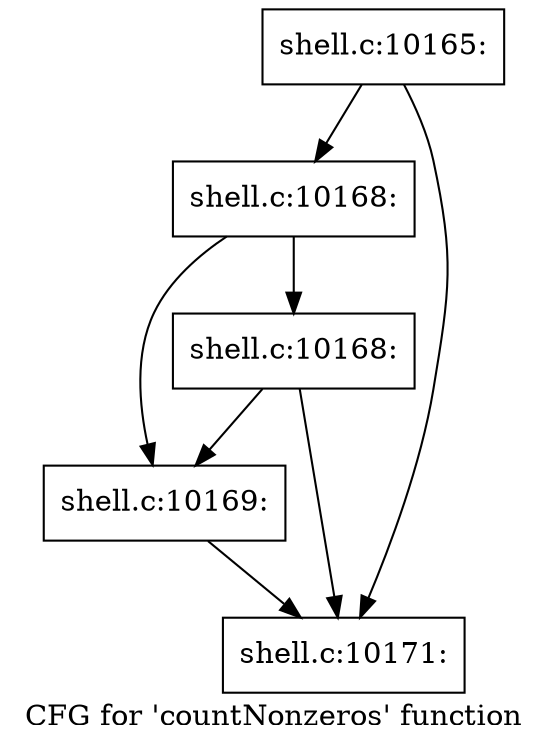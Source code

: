 digraph "CFG for 'countNonzeros' function" {
	label="CFG for 'countNonzeros' function";

	Node0x560276c95b40 [shape=record,label="{shell.c:10165:}"];
	Node0x560276c95b40 -> Node0x560276c9a970;
	Node0x560276c95b40 -> Node0x560276c9a920;
	Node0x560276c9a970 [shape=record,label="{shell.c:10168:}"];
	Node0x560276c9a970 -> Node0x560276c9a8d0;
	Node0x560276c9a970 -> Node0x560276c9aca0;
	Node0x560276c9aca0 [shape=record,label="{shell.c:10168:}"];
	Node0x560276c9aca0 -> Node0x560276c9a8d0;
	Node0x560276c9aca0 -> Node0x560276c9a920;
	Node0x560276c9a8d0 [shape=record,label="{shell.c:10169:}"];
	Node0x560276c9a8d0 -> Node0x560276c9a920;
	Node0x560276c9a920 [shape=record,label="{shell.c:10171:}"];
}
